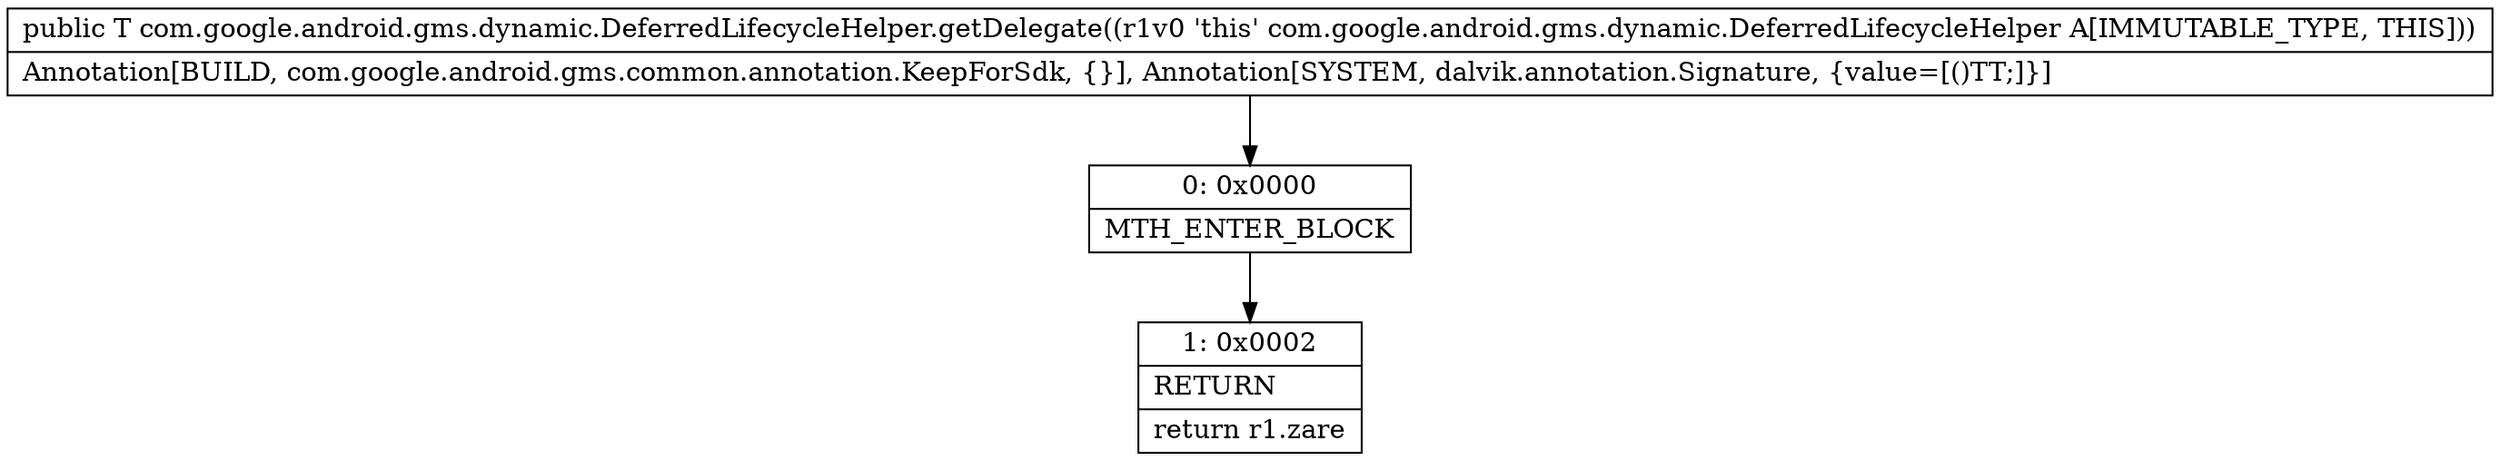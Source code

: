 digraph "CFG forcom.google.android.gms.dynamic.DeferredLifecycleHelper.getDelegate()Lcom\/google\/android\/gms\/dynamic\/LifecycleDelegate;" {
Node_0 [shape=record,label="{0\:\ 0x0000|MTH_ENTER_BLOCK\l}"];
Node_1 [shape=record,label="{1\:\ 0x0002|RETURN\l|return r1.zare\l}"];
MethodNode[shape=record,label="{public T com.google.android.gms.dynamic.DeferredLifecycleHelper.getDelegate((r1v0 'this' com.google.android.gms.dynamic.DeferredLifecycleHelper A[IMMUTABLE_TYPE, THIS]))  | Annotation[BUILD, com.google.android.gms.common.annotation.KeepForSdk, \{\}], Annotation[SYSTEM, dalvik.annotation.Signature, \{value=[()TT;]\}]\l}"];
MethodNode -> Node_0;
Node_0 -> Node_1;
}

